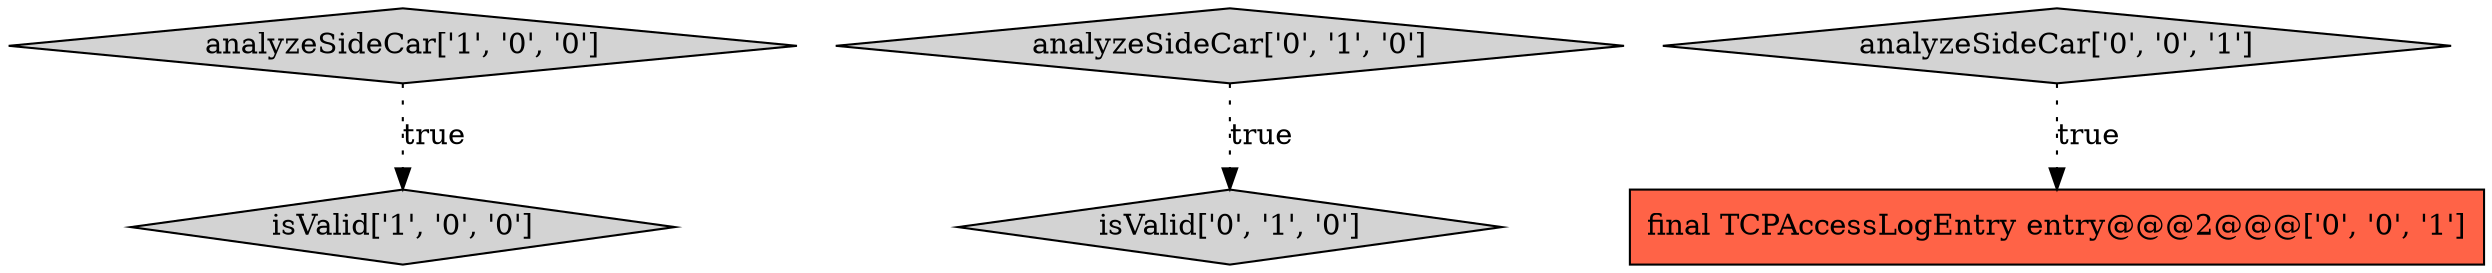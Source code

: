 digraph {
1 [style = filled, label = "analyzeSideCar['1', '0', '0']", fillcolor = lightgray, shape = diamond image = "AAA0AAABBB1BBB"];
3 [style = filled, label = "isValid['0', '1', '0']", fillcolor = lightgray, shape = diamond image = "AAA0AAABBB2BBB"];
5 [style = filled, label = "analyzeSideCar['0', '0', '1']", fillcolor = lightgray, shape = diamond image = "AAA0AAABBB3BBB"];
0 [style = filled, label = "isValid['1', '0', '0']", fillcolor = lightgray, shape = diamond image = "AAA0AAABBB1BBB"];
4 [style = filled, label = "final TCPAccessLogEntry entry@@@2@@@['0', '0', '1']", fillcolor = tomato, shape = box image = "AAA0AAABBB3BBB"];
2 [style = filled, label = "analyzeSideCar['0', '1', '0']", fillcolor = lightgray, shape = diamond image = "AAA0AAABBB2BBB"];
5->4 [style = dotted, label="true"];
2->3 [style = dotted, label="true"];
1->0 [style = dotted, label="true"];
}
